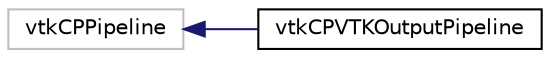 digraph "Graphical Class Hierarchy"
{
 // LATEX_PDF_SIZE
  bgcolor="transparent";
  edge [fontname="Helvetica",fontsize="10",labelfontname="Helvetica",labelfontsize="10"];
  node [fontname="Helvetica",fontsize="10",shape=record];
  rankdir="LR";
  Node147 [label="vtkCPPipeline",height=0.2,width=0.4,color="grey75",tooltip=" "];
  Node147 -> Node0 [dir="back",color="midnightblue",fontsize="10",style="solid",fontname="Helvetica"];
  Node0 [label="vtkCPVTKOutputPipeline",height=0.2,width=0.4,color="black",URL="$classvtkCPVTKOutputPipeline.html",tooltip=" "];
}
